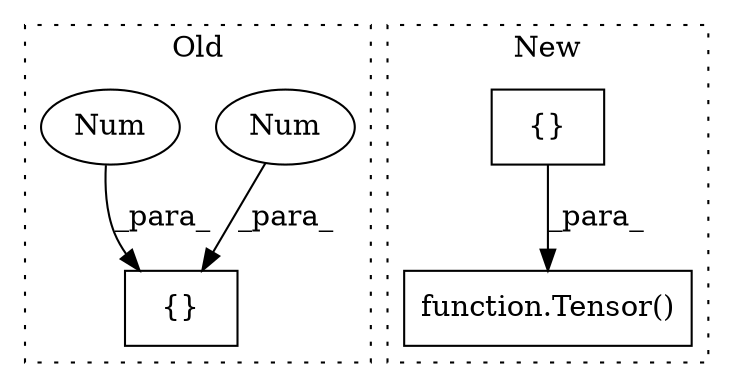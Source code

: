 digraph G {
subgraph cluster0 {
1 [label="{}" a="59" s="787,808" l="1,0" shape="box"];
4 [label="Num" a="76" s="807" l="1" shape="ellipse"];
5 [label="Num" a="76" s="804" l="1" shape="ellipse"];
label = "Old";
style="dotted";
}
subgraph cluster1 {
2 [label="function.Tensor()" a="75" s="646,657" l="7,46" shape="box"];
3 [label="{}" a="59" s="653,656" l="1,0" shape="box"];
label = "New";
style="dotted";
}
3 -> 2 [label="_para_"];
4 -> 1 [label="_para_"];
5 -> 1 [label="_para_"];
}